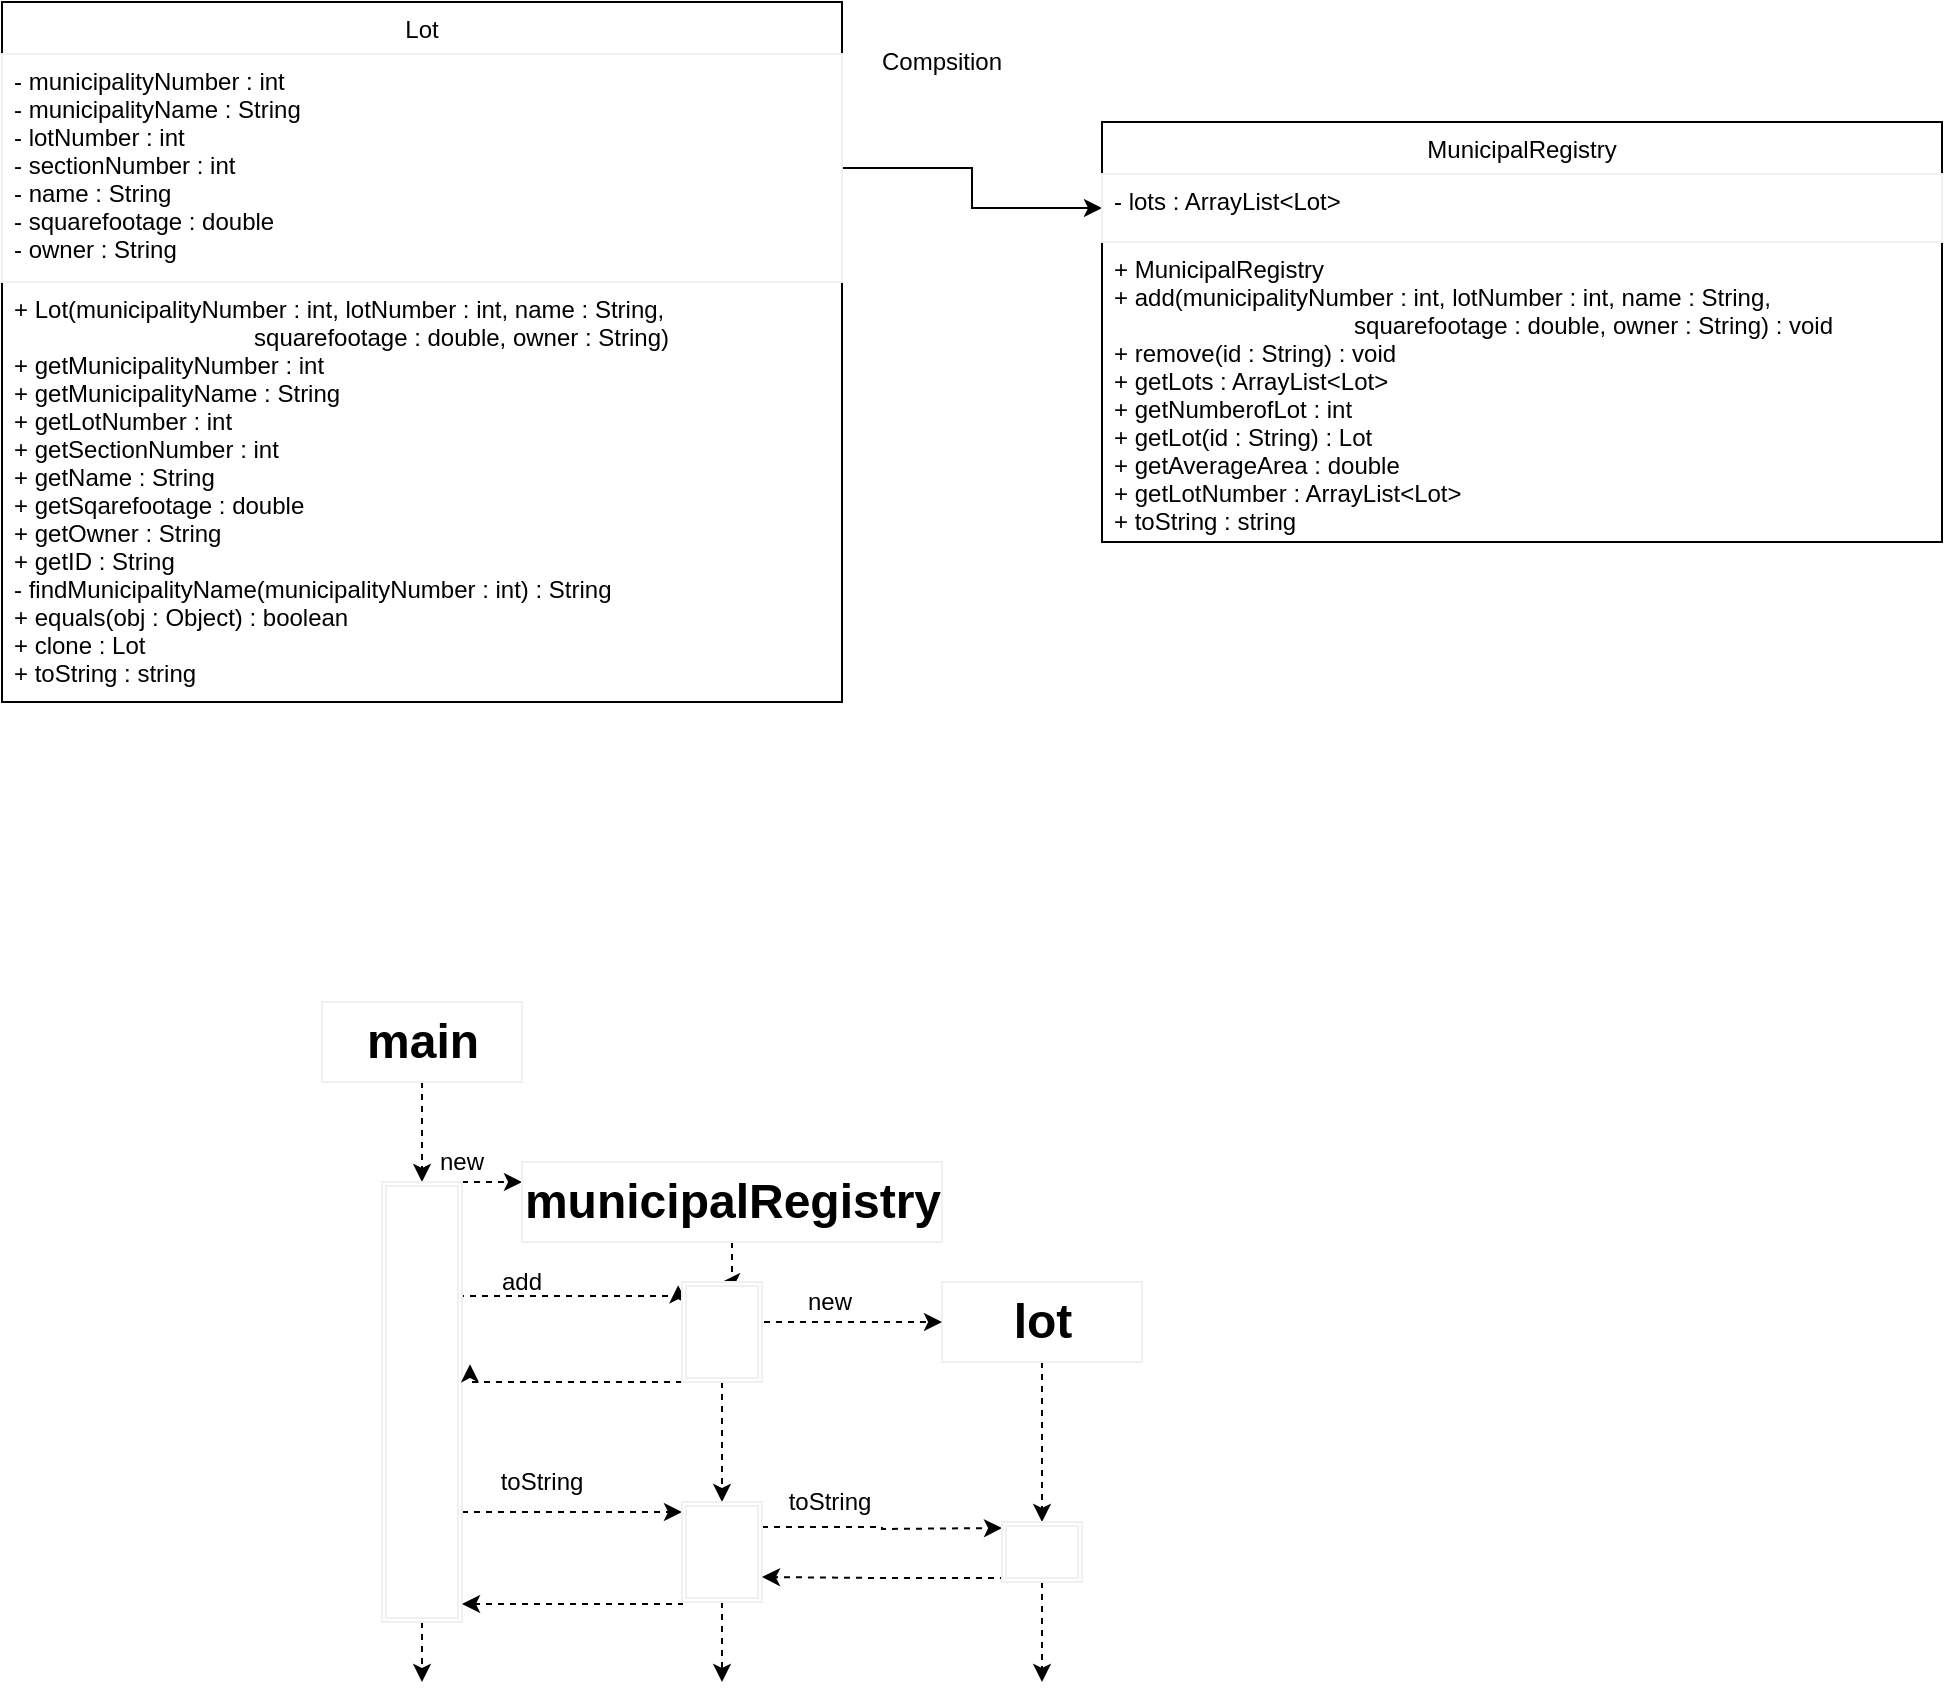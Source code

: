 <mxfile version="13.6.5">
    <diagram id="6Q8lUKbk6GhdjO2A_t-F" name="Page-1">
        <mxGraphModel dx="525" dy="533" grid="1" gridSize="10" guides="1" tooltips="1" connect="1" arrows="1" fold="1" page="1" pageScale="1" pageWidth="827" pageHeight="1169" math="0" shadow="0">
            <root>
                <mxCell id="0"/>
                <mxCell id="1" parent="0"/>
                <mxCell id="18" style="edgeStyle=orthogonalEdgeStyle;rounded=0;orthogonalLoop=1;jettySize=auto;html=1;entryX=0;entryY=0.5;entryDx=0;entryDy=0;" edge="1" parent="1" source="9" target="15">
                    <mxGeometry relative="1" as="geometry"/>
                </mxCell>
                <mxCell id="14" value="MunicipalRegistry" style="swimlane;fontStyle=0;childLayout=stackLayout;horizontal=1;startSize=26;fillColor=none;horizontalStack=0;resizeParent=1;resizeParentMax=0;resizeLast=0;collapsible=1;marginBottom=0;" vertex="1" parent="1">
                    <mxGeometry x="570" y="100" width="420" height="210" as="geometry"/>
                </mxCell>
                <mxCell id="15" value="- lots : ArrayList&lt;Lot&gt;" style="text;fillColor=none;align=left;verticalAlign=top;spacingLeft=4;spacingRight=4;overflow=hidden;rotatable=0;points=[[0,0.5],[1,0.5]];portConstraint=eastwest;strokeColor=#f0f0f0;" vertex="1" parent="14">
                    <mxGeometry y="26" width="420" height="34" as="geometry"/>
                </mxCell>
                <mxCell id="16" value="+ MunicipalRegistry&#10;+ add(municipalityNumber : int, lotNumber : int, name : String, &#10;                                    squarefootage : double, owner : String) : void&#10;+ remove(id : String) : void&#10;+ getLots : ArrayList&lt;Lot&gt;&#10;+ getNumberofLot : int&#10;+ getLot(id : String) : Lot&#10;+ getAverageArea : double&#10;+ getLotNumber : ArrayList&lt;Lot&gt;&#10;+ toString : string" style="text;strokeColor=none;fillColor=none;align=left;verticalAlign=top;spacingLeft=4;spacingRight=4;overflow=hidden;rotatable=0;points=[[0,0.5],[1,0.5]];portConstraint=eastwest;" vertex="1" parent="14">
                    <mxGeometry y="60" width="420" height="150" as="geometry"/>
                </mxCell>
                <mxCell id="19" value="Compsition" style="text;html=1;strokeColor=none;fillColor=none;align=center;verticalAlign=middle;whiteSpace=wrap;rounded=0;" vertex="1" parent="1">
                    <mxGeometry x="470" y="60" width="40" height="20" as="geometry"/>
                </mxCell>
                <mxCell id="22" style="edgeStyle=orthogonalEdgeStyle;rounded=0;orthogonalLoop=1;jettySize=auto;html=1;dashed=1;" edge="1" parent="1" source="21">
                    <mxGeometry relative="1" as="geometry">
                        <mxPoint x="230" y="630" as="targetPoint"/>
                    </mxGeometry>
                </mxCell>
                <mxCell id="21" value="main" style="text;fillColor=none;html=1;fontSize=24;fontStyle=1;verticalAlign=middle;align=center;strokeColor=#f0f0f0;" vertex="1" parent="1">
                    <mxGeometry x="180" y="540" width="100" height="40" as="geometry"/>
                </mxCell>
                <mxCell id="29" style="edgeStyle=orthogonalEdgeStyle;rounded=0;orthogonalLoop=1;jettySize=auto;html=1;exitX=1;exitY=0;exitDx=0;exitDy=0;entryX=0;entryY=0.25;entryDx=0;entryDy=0;dashed=1;" edge="1" parent="1" source="23" target="26">
                    <mxGeometry relative="1" as="geometry"/>
                </mxCell>
                <mxCell id="38" style="edgeStyle=orthogonalEdgeStyle;rounded=0;orthogonalLoop=1;jettySize=auto;html=1;exitX=1;exitY=0.25;exitDx=0;exitDy=0;entryX=-0.048;entryY=0.033;entryDx=0;entryDy=0;entryPerimeter=0;dashed=1;" edge="1" parent="1" source="23" target="31">
                    <mxGeometry relative="1" as="geometry">
                        <Array as="points">
                            <mxPoint x="250" y="687"/>
                            <mxPoint x="358" y="687"/>
                        </Array>
                    </mxGeometry>
                </mxCell>
                <mxCell id="49" style="edgeStyle=orthogonalEdgeStyle;rounded=0;orthogonalLoop=1;jettySize=auto;html=1;exitX=1;exitY=0.75;exitDx=0;exitDy=0;dashed=1;" edge="1" parent="1" source="23">
                    <mxGeometry relative="1" as="geometry">
                        <mxPoint x="360" y="795" as="targetPoint"/>
                    </mxGeometry>
                </mxCell>
                <mxCell id="58" style="edgeStyle=orthogonalEdgeStyle;rounded=0;orthogonalLoop=1;jettySize=auto;html=1;exitX=0.5;exitY=1;exitDx=0;exitDy=0;dashed=1;" edge="1" parent="1" source="23">
                    <mxGeometry relative="1" as="geometry">
                        <mxPoint x="230" y="880" as="targetPoint"/>
                    </mxGeometry>
                </mxCell>
                <mxCell id="8" value="Lot" style="swimlane;fontStyle=0;childLayout=stackLayout;horizontal=1;startSize=26;fillColor=none;horizontalStack=0;resizeParent=1;resizeParentMax=0;resizeLast=0;collapsible=1;marginBottom=0;" parent="1" vertex="1">
                    <mxGeometry x="20" y="40" width="420" height="350" as="geometry"/>
                </mxCell>
                <mxCell id="9" value="- municipalityNumber : int&#10;- municipalityName : String&#10;- lotNumber : int&#10;- sectionNumber : int&#10;- name : String&#10;- squarefootage : double&#10;- owner : String " style="text;fillColor=none;align=left;verticalAlign=top;spacingLeft=4;spacingRight=4;overflow=hidden;rotatable=0;points=[[0,0.5],[1,0.5]];portConstraint=eastwest;strokeColor=#f0f0f0;" parent="8" vertex="1">
                    <mxGeometry y="26" width="420" height="114" as="geometry"/>
                </mxCell>
                <mxCell id="10" value="+ Lot(municipalityNumber : int, lotNumber : int, name : String, &#10;                                    squarefootage : double, owner : String)&#10;+ getMunicipalityNumber : int&#10;+ getMunicipalityName : String&#10;+ getLotNumber : int&#10;+ getSectionNumber : int&#10;+ getName : String&#10;+ getSqarefootage : double&#10;+ getOwner : String&#10;+ getID : String&#10;- findMunicipalityName(municipalityNumber : int) : String&#10;+ equals(obj : Object) : boolean&#10;+ clone : Lot&#10;+ toString : string" style="text;strokeColor=none;fillColor=none;align=left;verticalAlign=top;spacingLeft=4;spacingRight=4;overflow=hidden;rotatable=0;points=[[0,0.5],[1,0.5]];portConstraint=eastwest;" parent="8" vertex="1">
                    <mxGeometry y="140" width="420" height="210" as="geometry"/>
                </mxCell>
                <mxCell id="23" value="" style="shape=ext;double=1;rounded=0;whiteSpace=wrap;html=1;strokeColor=#f0f0f0;" vertex="1" parent="1">
                    <mxGeometry x="210" y="630" width="40" height="220" as="geometry"/>
                </mxCell>
                <mxCell id="33" style="edgeStyle=orthogonalEdgeStyle;rounded=0;orthogonalLoop=1;jettySize=auto;html=1;entryX=0.5;entryY=0;entryDx=0;entryDy=0;dashed=1;" edge="1" parent="1" source="26" target="31">
                    <mxGeometry relative="1" as="geometry"/>
                </mxCell>
                <mxCell id="26" value="municipalRegistry" style="text;fillColor=none;html=1;fontSize=24;fontStyle=1;verticalAlign=middle;align=center;strokeColor=#f0f0f0;" vertex="1" parent="1">
                    <mxGeometry x="280" y="620" width="210" height="40" as="geometry"/>
                </mxCell>
                <mxCell id="48" style="edgeStyle=orthogonalEdgeStyle;rounded=0;orthogonalLoop=1;jettySize=auto;html=1;exitX=0.5;exitY=1;exitDx=0;exitDy=0;dashed=1;entryX=0.5;entryY=0;entryDx=0;entryDy=0;" edge="1" parent="1" source="28" target="53">
                    <mxGeometry relative="1" as="geometry">
                        <mxPoint x="540" y="760" as="targetPoint"/>
                    </mxGeometry>
                </mxCell>
                <mxCell id="28" value="lot" style="text;fillColor=none;html=1;fontSize=24;fontStyle=1;verticalAlign=middle;align=center;strokeColor=#f0f0f0;" vertex="1" parent="1">
                    <mxGeometry x="490" y="680" width="100" height="40" as="geometry"/>
                </mxCell>
                <mxCell id="40" style="edgeStyle=orthogonalEdgeStyle;rounded=0;orthogonalLoop=1;jettySize=auto;html=1;exitX=1;exitY=0.5;exitDx=0;exitDy=0;dashed=1;entryX=0;entryY=0.5;entryDx=0;entryDy=0;" edge="1" parent="1" source="31" target="28">
                    <mxGeometry relative="1" as="geometry">
                        <mxPoint x="481.613" y="735" as="targetPoint"/>
                        <Array as="points">
                            <mxPoint x="400" y="700"/>
                        </Array>
                    </mxGeometry>
                </mxCell>
                <mxCell id="46" style="edgeStyle=orthogonalEdgeStyle;rounded=0;orthogonalLoop=1;jettySize=auto;html=1;exitX=0;exitY=1;exitDx=0;exitDy=0;entryX=1.1;entryY=0.414;entryDx=0;entryDy=0;entryPerimeter=0;dashed=1;" edge="1" parent="1" source="31" target="23">
                    <mxGeometry relative="1" as="geometry">
                        <Array as="points">
                            <mxPoint x="254" y="730"/>
                        </Array>
                    </mxGeometry>
                </mxCell>
                <mxCell id="47" style="edgeStyle=orthogonalEdgeStyle;rounded=0;orthogonalLoop=1;jettySize=auto;html=1;exitX=0.5;exitY=1;exitDx=0;exitDy=0;dashed=1;entryX=0.5;entryY=0;entryDx=0;entryDy=0;" edge="1" parent="1" source="31" target="50">
                    <mxGeometry relative="1" as="geometry">
                        <mxPoint x="380" y="760" as="targetPoint"/>
                    </mxGeometry>
                </mxCell>
                <mxCell id="31" value="" style="shape=ext;double=1;rounded=0;whiteSpace=wrap;html=1;strokeColor=#f0f0f0;" vertex="1" parent="1">
                    <mxGeometry x="360" y="680" width="40" height="50" as="geometry"/>
                </mxCell>
                <mxCell id="37" style="edgeStyle=orthogonalEdgeStyle;rounded=0;orthogonalLoop=1;jettySize=auto;html=1;exitX=0.5;exitY=1;exitDx=0;exitDy=0;dashed=1;" edge="1" parent="1">
                    <mxGeometry relative="1" as="geometry">
                        <mxPoint x="290" y="710" as="sourcePoint"/>
                        <mxPoint x="290" y="710" as="targetPoint"/>
                    </mxGeometry>
                </mxCell>
                <mxCell id="39" value="add" style="text;html=1;strokeColor=none;fillColor=none;align=center;verticalAlign=middle;whiteSpace=wrap;rounded=0;" vertex="1" parent="1">
                    <mxGeometry x="260" y="670" width="40" height="20" as="geometry"/>
                </mxCell>
                <mxCell id="41" value="new" style="text;html=1;strokeColor=none;fillColor=none;align=center;verticalAlign=middle;whiteSpace=wrap;rounded=0;" vertex="1" parent="1">
                    <mxGeometry x="414" y="680" width="40" height="20" as="geometry"/>
                </mxCell>
                <mxCell id="42" value="new" style="text;html=1;strokeColor=none;fillColor=none;align=center;verticalAlign=middle;whiteSpace=wrap;rounded=0;" vertex="1" parent="1">
                    <mxGeometry x="230" y="610" width="40" height="20" as="geometry"/>
                </mxCell>
                <mxCell id="52" style="edgeStyle=orthogonalEdgeStyle;rounded=0;orthogonalLoop=1;jettySize=auto;html=1;exitX=1;exitY=0.25;exitDx=0;exitDy=0;dashed=1;" edge="1" parent="1" source="50">
                    <mxGeometry relative="1" as="geometry">
                        <mxPoint x="520" y="803" as="targetPoint"/>
                    </mxGeometry>
                </mxCell>
                <mxCell id="57" style="edgeStyle=orthogonalEdgeStyle;rounded=0;orthogonalLoop=1;jettySize=auto;html=1;exitX=0;exitY=1;exitDx=0;exitDy=0;dashed=1;" edge="1" parent="1" source="50">
                    <mxGeometry relative="1" as="geometry">
                        <mxPoint x="250" y="841" as="targetPoint"/>
                        <Array as="points">
                            <mxPoint x="360" y="841"/>
                        </Array>
                    </mxGeometry>
                </mxCell>
                <mxCell id="59" style="edgeStyle=orthogonalEdgeStyle;rounded=0;orthogonalLoop=1;jettySize=auto;html=1;exitX=0.5;exitY=1;exitDx=0;exitDy=0;dashed=1;" edge="1" parent="1" source="50">
                    <mxGeometry relative="1" as="geometry">
                        <mxPoint x="380" y="880" as="targetPoint"/>
                    </mxGeometry>
                </mxCell>
                <mxCell id="50" value="" style="shape=ext;double=1;rounded=0;whiteSpace=wrap;html=1;strokeColor=#f0f0f0;" vertex="1" parent="1">
                    <mxGeometry x="360" y="790" width="40" height="50" as="geometry"/>
                </mxCell>
                <mxCell id="51" value="toString" style="text;html=1;strokeColor=none;fillColor=none;align=center;verticalAlign=middle;whiteSpace=wrap;rounded=0;" vertex="1" parent="1">
                    <mxGeometry x="270" y="770" width="40" height="20" as="geometry"/>
                </mxCell>
                <mxCell id="56" style="edgeStyle=orthogonalEdgeStyle;rounded=0;orthogonalLoop=1;jettySize=auto;html=1;exitX=0;exitY=1;exitDx=0;exitDy=0;entryX=1;entryY=0.75;entryDx=0;entryDy=0;dashed=1;" edge="1" parent="1" source="53" target="50">
                    <mxGeometry relative="1" as="geometry">
                        <Array as="points">
                            <mxPoint x="520" y="828"/>
                            <mxPoint x="460" y="828"/>
                        </Array>
                    </mxGeometry>
                </mxCell>
                <mxCell id="60" style="edgeStyle=orthogonalEdgeStyle;rounded=0;orthogonalLoop=1;jettySize=auto;html=1;exitX=0.5;exitY=1;exitDx=0;exitDy=0;dashed=1;" edge="1" parent="1" source="53">
                    <mxGeometry relative="1" as="geometry">
                        <mxPoint x="540" y="880" as="targetPoint"/>
                    </mxGeometry>
                </mxCell>
                <mxCell id="53" value="" style="shape=ext;double=1;rounded=0;whiteSpace=wrap;html=1;strokeColor=#f0f0f0;" vertex="1" parent="1">
                    <mxGeometry x="520" y="800" width="40" height="30" as="geometry"/>
                </mxCell>
                <mxCell id="54" value="toString" style="text;html=1;strokeColor=none;fillColor=none;align=center;verticalAlign=middle;whiteSpace=wrap;rounded=0;" vertex="1" parent="1">
                    <mxGeometry x="414" y="780" width="40" height="20" as="geometry"/>
                </mxCell>
                <mxCell id="55" style="edgeStyle=orthogonalEdgeStyle;rounded=0;orthogonalLoop=1;jettySize=auto;html=1;exitX=0.5;exitY=1;exitDx=0;exitDy=0;dashed=1;" edge="1" parent="1" source="53" target="53">
                    <mxGeometry relative="1" as="geometry"/>
                </mxCell>
            </root>
        </mxGraphModel>
    </diagram>
</mxfile>